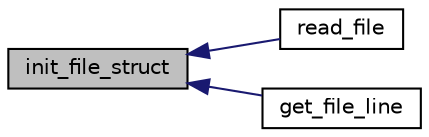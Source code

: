 digraph "init_file_struct"
{
  edge [fontname="Helvetica",fontsize="10",labelfontname="Helvetica",labelfontsize="10"];
  node [fontname="Helvetica",fontsize="10",shape=record];
  rankdir="LR";
  Node1 [label="init_file_struct",height=0.2,width=0.4,color="black", fillcolor="grey75", style="filled", fontcolor="black"];
  Node1 -> Node2 [dir="back",color="midnightblue",fontsize="10",style="solid"];
  Node2 [label="read_file",height=0.2,width=0.4,color="black", fillcolor="white", style="filled",URL="$code__analyze_8h.html#a40c5275f63bcc1394af4771780714285"];
  Node1 -> Node3 [dir="back",color="midnightblue",fontsize="10",style="solid"];
  Node3 [label="get_file_line",height=0.2,width=0.4,color="black", fillcolor="white", style="filled",URL="$code__analyze_8h.html#a88d8ed4c2b9673c9fc9f285f09cb3cad"];
}
